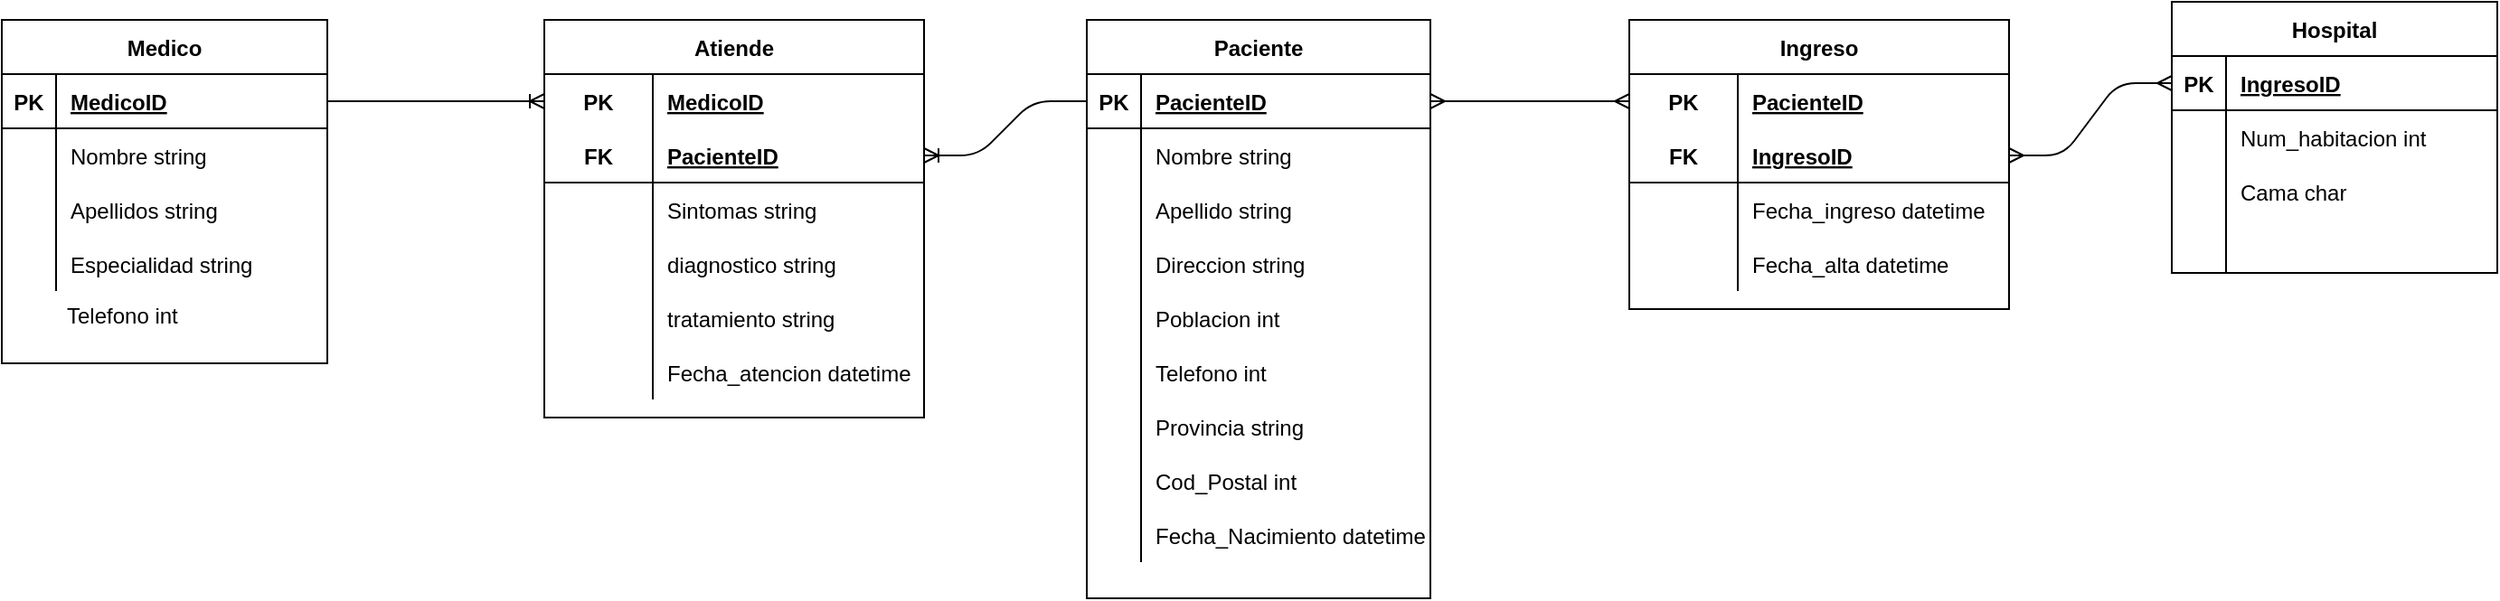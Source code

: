 <mxfile version="14.4.4" type="github"><diagram id="jFf_gYZFzbwqGuOWWmYd" name="Página-1"><mxGraphModel dx="1888" dy="587" grid="1" gridSize="10" guides="1" tooltips="1" connect="1" arrows="1" fold="1" page="1" pageScale="1" pageWidth="850" pageHeight="1100" math="0" shadow="0"><root><mxCell id="0"/><mxCell id="1" parent="0"/><mxCell id="Afptl5BYER-yuFFdhnWf-1" value="Medico" style="shape=table;startSize=30;container=1;collapsible=1;childLayout=tableLayout;fixedRows=1;rowLines=0;fontStyle=1;align=center;resizeLast=1;" vertex="1" parent="1"><mxGeometry x="-50" y="100" width="180" height="190" as="geometry"/></mxCell><mxCell id="Afptl5BYER-yuFFdhnWf-2" value="" style="shape=partialRectangle;collapsible=0;dropTarget=0;pointerEvents=0;fillColor=none;top=0;left=0;bottom=1;right=0;points=[[0,0.5],[1,0.5]];portConstraint=eastwest;" vertex="1" parent="Afptl5BYER-yuFFdhnWf-1"><mxGeometry y="30" width="180" height="30" as="geometry"/></mxCell><mxCell id="Afptl5BYER-yuFFdhnWf-3" value="PK" style="shape=partialRectangle;connectable=0;fillColor=none;top=0;left=0;bottom=0;right=0;fontStyle=1;overflow=hidden;" vertex="1" parent="Afptl5BYER-yuFFdhnWf-2"><mxGeometry width="30" height="30" as="geometry"/></mxCell><mxCell id="Afptl5BYER-yuFFdhnWf-4" value="MedicoID" style="shape=partialRectangle;connectable=0;fillColor=none;top=0;left=0;bottom=0;right=0;align=left;spacingLeft=6;fontStyle=5;overflow=hidden;" vertex="1" parent="Afptl5BYER-yuFFdhnWf-2"><mxGeometry x="30" width="150" height="30" as="geometry"/></mxCell><mxCell id="Afptl5BYER-yuFFdhnWf-5" value="" style="shape=partialRectangle;collapsible=0;dropTarget=0;pointerEvents=0;fillColor=none;top=0;left=0;bottom=0;right=0;points=[[0,0.5],[1,0.5]];portConstraint=eastwest;" vertex="1" parent="Afptl5BYER-yuFFdhnWf-1"><mxGeometry y="60" width="180" height="30" as="geometry"/></mxCell><mxCell id="Afptl5BYER-yuFFdhnWf-6" value="" style="shape=partialRectangle;connectable=0;fillColor=none;top=0;left=0;bottom=0;right=0;editable=1;overflow=hidden;" vertex="1" parent="Afptl5BYER-yuFFdhnWf-5"><mxGeometry width="30" height="30" as="geometry"/></mxCell><mxCell id="Afptl5BYER-yuFFdhnWf-7" value="Nombre string" style="shape=partialRectangle;connectable=0;fillColor=none;top=0;left=0;bottom=0;right=0;align=left;spacingLeft=6;overflow=hidden;" vertex="1" parent="Afptl5BYER-yuFFdhnWf-5"><mxGeometry x="30" width="150" height="30" as="geometry"/></mxCell><mxCell id="Afptl5BYER-yuFFdhnWf-8" value="" style="shape=partialRectangle;collapsible=0;dropTarget=0;pointerEvents=0;fillColor=none;top=0;left=0;bottom=0;right=0;points=[[0,0.5],[1,0.5]];portConstraint=eastwest;" vertex="1" parent="Afptl5BYER-yuFFdhnWf-1"><mxGeometry y="90" width="180" height="30" as="geometry"/></mxCell><mxCell id="Afptl5BYER-yuFFdhnWf-9" value="" style="shape=partialRectangle;connectable=0;fillColor=none;top=0;left=0;bottom=0;right=0;editable=1;overflow=hidden;" vertex="1" parent="Afptl5BYER-yuFFdhnWf-8"><mxGeometry width="30" height="30" as="geometry"/></mxCell><mxCell id="Afptl5BYER-yuFFdhnWf-10" value="Apellidos string" style="shape=partialRectangle;connectable=0;fillColor=none;top=0;left=0;bottom=0;right=0;align=left;spacingLeft=6;overflow=hidden;" vertex="1" parent="Afptl5BYER-yuFFdhnWf-8"><mxGeometry x="30" width="150" height="30" as="geometry"/></mxCell><mxCell id="Afptl5BYER-yuFFdhnWf-11" value="" style="shape=partialRectangle;collapsible=0;dropTarget=0;pointerEvents=0;fillColor=none;top=0;left=0;bottom=0;right=0;points=[[0,0.5],[1,0.5]];portConstraint=eastwest;" vertex="1" parent="Afptl5BYER-yuFFdhnWf-1"><mxGeometry y="120" width="180" height="30" as="geometry"/></mxCell><mxCell id="Afptl5BYER-yuFFdhnWf-12" value="" style="shape=partialRectangle;connectable=0;fillColor=none;top=0;left=0;bottom=0;right=0;editable=1;overflow=hidden;" vertex="1" parent="Afptl5BYER-yuFFdhnWf-11"><mxGeometry width="30" height="30" as="geometry"/></mxCell><mxCell id="Afptl5BYER-yuFFdhnWf-13" value="Especialidad string" style="shape=partialRectangle;connectable=0;fillColor=none;top=0;left=0;bottom=0;right=0;align=left;spacingLeft=6;overflow=hidden;" vertex="1" parent="Afptl5BYER-yuFFdhnWf-11"><mxGeometry x="30" width="150" height="30" as="geometry"/></mxCell><mxCell id="Afptl5BYER-yuFFdhnWf-14" value="Telefono int" style="text;strokeColor=none;fillColor=none;spacingLeft=4;spacingRight=4;overflow=hidden;rotatable=0;points=[[0,0.5],[1,0.5]];portConstraint=eastwest;fontSize=12;" vertex="1" parent="1"><mxGeometry x="-20" y="250" width="100" height="30" as="geometry"/></mxCell><mxCell id="Afptl5BYER-yuFFdhnWf-15" value="Atiende" style="shape=table;startSize=30;container=1;collapsible=1;childLayout=tableLayout;fixedRows=1;rowLines=0;fontStyle=1;align=center;resizeLast=1;" vertex="1" parent="1"><mxGeometry x="250" y="100" width="210" height="220" as="geometry"/></mxCell><mxCell id="Afptl5BYER-yuFFdhnWf-16" value="" style="shape=partialRectangle;collapsible=0;dropTarget=0;pointerEvents=0;fillColor=none;top=0;left=0;bottom=0;right=0;points=[[0,0.5],[1,0.5]];portConstraint=eastwest;" vertex="1" parent="Afptl5BYER-yuFFdhnWf-15"><mxGeometry y="30" width="210" height="30" as="geometry"/></mxCell><mxCell id="Afptl5BYER-yuFFdhnWf-17" value="PK" style="shape=partialRectangle;connectable=0;fillColor=none;top=0;left=0;bottom=0;right=0;fontStyle=1;overflow=hidden;" vertex="1" parent="Afptl5BYER-yuFFdhnWf-16"><mxGeometry width="60" height="30" as="geometry"/></mxCell><mxCell id="Afptl5BYER-yuFFdhnWf-18" value="MedicoID" style="shape=partialRectangle;connectable=0;fillColor=none;top=0;left=0;bottom=0;right=0;align=left;spacingLeft=6;fontStyle=5;overflow=hidden;" vertex="1" parent="Afptl5BYER-yuFFdhnWf-16"><mxGeometry x="60" width="150" height="30" as="geometry"/></mxCell><mxCell id="Afptl5BYER-yuFFdhnWf-19" value="" style="shape=partialRectangle;collapsible=0;dropTarget=0;pointerEvents=0;fillColor=none;top=0;left=0;bottom=1;right=0;points=[[0,0.5],[1,0.5]];portConstraint=eastwest;" vertex="1" parent="Afptl5BYER-yuFFdhnWf-15"><mxGeometry y="60" width="210" height="30" as="geometry"/></mxCell><mxCell id="Afptl5BYER-yuFFdhnWf-20" value="FK" style="shape=partialRectangle;connectable=0;fillColor=none;top=0;left=0;bottom=0;right=0;fontStyle=1;overflow=hidden;" vertex="1" parent="Afptl5BYER-yuFFdhnWf-19"><mxGeometry width="60" height="30" as="geometry"/></mxCell><mxCell id="Afptl5BYER-yuFFdhnWf-21" value="PacienteID" style="shape=partialRectangle;connectable=0;fillColor=none;top=0;left=0;bottom=0;right=0;align=left;spacingLeft=6;fontStyle=5;overflow=hidden;" vertex="1" parent="Afptl5BYER-yuFFdhnWf-19"><mxGeometry x="60" width="150" height="30" as="geometry"/></mxCell><mxCell id="Afptl5BYER-yuFFdhnWf-22" value="" style="shape=partialRectangle;collapsible=0;dropTarget=0;pointerEvents=0;fillColor=none;top=0;left=0;bottom=0;right=0;points=[[0,0.5],[1,0.5]];portConstraint=eastwest;" vertex="1" parent="Afptl5BYER-yuFFdhnWf-15"><mxGeometry y="90" width="210" height="30" as="geometry"/></mxCell><mxCell id="Afptl5BYER-yuFFdhnWf-23" value="" style="shape=partialRectangle;connectable=0;fillColor=none;top=0;left=0;bottom=0;right=0;editable=1;overflow=hidden;" vertex="1" parent="Afptl5BYER-yuFFdhnWf-22"><mxGeometry width="60" height="30" as="geometry"/></mxCell><mxCell id="Afptl5BYER-yuFFdhnWf-24" value="Sintomas string" style="shape=partialRectangle;connectable=0;fillColor=none;top=0;left=0;bottom=0;right=0;align=left;spacingLeft=6;overflow=hidden;" vertex="1" parent="Afptl5BYER-yuFFdhnWf-22"><mxGeometry x="60" width="150" height="30" as="geometry"/></mxCell><mxCell id="Afptl5BYER-yuFFdhnWf-25" value="" style="shape=partialRectangle;collapsible=0;dropTarget=0;pointerEvents=0;fillColor=none;top=0;left=0;bottom=0;right=0;points=[[0,0.5],[1,0.5]];portConstraint=eastwest;" vertex="1" parent="Afptl5BYER-yuFFdhnWf-15"><mxGeometry y="120" width="210" height="30" as="geometry"/></mxCell><mxCell id="Afptl5BYER-yuFFdhnWf-26" value="" style="shape=partialRectangle;connectable=0;fillColor=none;top=0;left=0;bottom=0;right=0;editable=1;overflow=hidden;" vertex="1" parent="Afptl5BYER-yuFFdhnWf-25"><mxGeometry width="60" height="30" as="geometry"/></mxCell><mxCell id="Afptl5BYER-yuFFdhnWf-27" value="diagnostico string" style="shape=partialRectangle;connectable=0;fillColor=none;top=0;left=0;bottom=0;right=0;align=left;spacingLeft=6;overflow=hidden;" vertex="1" parent="Afptl5BYER-yuFFdhnWf-25"><mxGeometry x="60" width="150" height="30" as="geometry"/></mxCell><mxCell id="Afptl5BYER-yuFFdhnWf-30" value="" style="shape=partialRectangle;collapsible=0;dropTarget=0;pointerEvents=0;fillColor=none;top=0;left=0;bottom=0;right=0;points=[[0,0.5],[1,0.5]];portConstraint=eastwest;" vertex="1" parent="Afptl5BYER-yuFFdhnWf-15"><mxGeometry y="150" width="210" height="30" as="geometry"/></mxCell><mxCell id="Afptl5BYER-yuFFdhnWf-31" value="" style="shape=partialRectangle;connectable=0;fillColor=none;top=0;left=0;bottom=0;right=0;editable=1;overflow=hidden;" vertex="1" parent="Afptl5BYER-yuFFdhnWf-30"><mxGeometry width="60" height="30" as="geometry"/></mxCell><mxCell id="Afptl5BYER-yuFFdhnWf-32" value="tratamiento string" style="shape=partialRectangle;connectable=0;fillColor=none;top=0;left=0;bottom=0;right=0;align=left;spacingLeft=6;overflow=hidden;" vertex="1" parent="Afptl5BYER-yuFFdhnWf-30"><mxGeometry x="60" width="150" height="30" as="geometry"/></mxCell><mxCell id="Afptl5BYER-yuFFdhnWf-34" value="" style="shape=partialRectangle;collapsible=0;dropTarget=0;pointerEvents=0;fillColor=none;top=0;left=0;bottom=0;right=0;points=[[0,0.5],[1,0.5]];portConstraint=eastwest;" vertex="1" parent="Afptl5BYER-yuFFdhnWf-15"><mxGeometry y="180" width="210" height="30" as="geometry"/></mxCell><mxCell id="Afptl5BYER-yuFFdhnWf-35" value="" style="shape=partialRectangle;connectable=0;fillColor=none;top=0;left=0;bottom=0;right=0;editable=1;overflow=hidden;" vertex="1" parent="Afptl5BYER-yuFFdhnWf-34"><mxGeometry width="60" height="30" as="geometry"/></mxCell><mxCell id="Afptl5BYER-yuFFdhnWf-36" value="Fecha_atencion datetime" style="shape=partialRectangle;connectable=0;fillColor=none;top=0;left=0;bottom=0;right=0;align=left;spacingLeft=6;overflow=hidden;" vertex="1" parent="Afptl5BYER-yuFFdhnWf-34"><mxGeometry x="60" width="150" height="30" as="geometry"/></mxCell><mxCell id="Afptl5BYER-yuFFdhnWf-37" value="Paciente" style="shape=table;startSize=30;container=1;collapsible=1;childLayout=tableLayout;fixedRows=1;rowLines=0;fontStyle=1;align=center;resizeLast=1;" vertex="1" parent="1"><mxGeometry x="550" y="100" width="190" height="320" as="geometry"/></mxCell><mxCell id="Afptl5BYER-yuFFdhnWf-38" value="" style="shape=partialRectangle;collapsible=0;dropTarget=0;pointerEvents=0;fillColor=none;top=0;left=0;bottom=1;right=0;points=[[0,0.5],[1,0.5]];portConstraint=eastwest;" vertex="1" parent="Afptl5BYER-yuFFdhnWf-37"><mxGeometry y="30" width="190" height="30" as="geometry"/></mxCell><mxCell id="Afptl5BYER-yuFFdhnWf-39" value="PK" style="shape=partialRectangle;connectable=0;fillColor=none;top=0;left=0;bottom=0;right=0;fontStyle=1;overflow=hidden;" vertex="1" parent="Afptl5BYER-yuFFdhnWf-38"><mxGeometry width="30" height="30" as="geometry"/></mxCell><mxCell id="Afptl5BYER-yuFFdhnWf-40" value="PacienteID" style="shape=partialRectangle;connectable=0;fillColor=none;top=0;left=0;bottom=0;right=0;align=left;spacingLeft=6;fontStyle=5;overflow=hidden;" vertex="1" parent="Afptl5BYER-yuFFdhnWf-38"><mxGeometry x="30" width="160" height="30" as="geometry"/></mxCell><mxCell id="Afptl5BYER-yuFFdhnWf-41" value="" style="shape=partialRectangle;collapsible=0;dropTarget=0;pointerEvents=0;fillColor=none;top=0;left=0;bottom=0;right=0;points=[[0,0.5],[1,0.5]];portConstraint=eastwest;" vertex="1" parent="Afptl5BYER-yuFFdhnWf-37"><mxGeometry y="60" width="190" height="30" as="geometry"/></mxCell><mxCell id="Afptl5BYER-yuFFdhnWf-42" value="" style="shape=partialRectangle;connectable=0;fillColor=none;top=0;left=0;bottom=0;right=0;editable=1;overflow=hidden;" vertex="1" parent="Afptl5BYER-yuFFdhnWf-41"><mxGeometry width="30" height="30" as="geometry"/></mxCell><mxCell id="Afptl5BYER-yuFFdhnWf-43" value="Nombre string" style="shape=partialRectangle;connectable=0;fillColor=none;top=0;left=0;bottom=0;right=0;align=left;spacingLeft=6;overflow=hidden;" vertex="1" parent="Afptl5BYER-yuFFdhnWf-41"><mxGeometry x="30" width="160" height="30" as="geometry"/></mxCell><mxCell id="Afptl5BYER-yuFFdhnWf-44" value="" style="shape=partialRectangle;collapsible=0;dropTarget=0;pointerEvents=0;fillColor=none;top=0;left=0;bottom=0;right=0;points=[[0,0.5],[1,0.5]];portConstraint=eastwest;" vertex="1" parent="Afptl5BYER-yuFFdhnWf-37"><mxGeometry y="90" width="190" height="30" as="geometry"/></mxCell><mxCell id="Afptl5BYER-yuFFdhnWf-45" value="" style="shape=partialRectangle;connectable=0;fillColor=none;top=0;left=0;bottom=0;right=0;editable=1;overflow=hidden;" vertex="1" parent="Afptl5BYER-yuFFdhnWf-44"><mxGeometry width="30" height="30" as="geometry"/></mxCell><mxCell id="Afptl5BYER-yuFFdhnWf-46" value="Apellido string" style="shape=partialRectangle;connectable=0;fillColor=none;top=0;left=0;bottom=0;right=0;align=left;spacingLeft=6;overflow=hidden;" vertex="1" parent="Afptl5BYER-yuFFdhnWf-44"><mxGeometry x="30" width="160" height="30" as="geometry"/></mxCell><mxCell id="Afptl5BYER-yuFFdhnWf-47" value="" style="shape=partialRectangle;collapsible=0;dropTarget=0;pointerEvents=0;fillColor=none;top=0;left=0;bottom=0;right=0;points=[[0,0.5],[1,0.5]];portConstraint=eastwest;" vertex="1" parent="Afptl5BYER-yuFFdhnWf-37"><mxGeometry y="120" width="190" height="30" as="geometry"/></mxCell><mxCell id="Afptl5BYER-yuFFdhnWf-48" value="" style="shape=partialRectangle;connectable=0;fillColor=none;top=0;left=0;bottom=0;right=0;editable=1;overflow=hidden;" vertex="1" parent="Afptl5BYER-yuFFdhnWf-47"><mxGeometry width="30" height="30" as="geometry"/></mxCell><mxCell id="Afptl5BYER-yuFFdhnWf-49" value="Direccion string" style="shape=partialRectangle;connectable=0;fillColor=none;top=0;left=0;bottom=0;right=0;align=left;spacingLeft=6;overflow=hidden;" vertex="1" parent="Afptl5BYER-yuFFdhnWf-47"><mxGeometry x="30" width="160" height="30" as="geometry"/></mxCell><mxCell id="Afptl5BYER-yuFFdhnWf-51" value="" style="shape=partialRectangle;collapsible=0;dropTarget=0;pointerEvents=0;fillColor=none;top=0;left=0;bottom=0;right=0;points=[[0,0.5],[1,0.5]];portConstraint=eastwest;" vertex="1" parent="Afptl5BYER-yuFFdhnWf-37"><mxGeometry y="150" width="190" height="30" as="geometry"/></mxCell><mxCell id="Afptl5BYER-yuFFdhnWf-52" value="" style="shape=partialRectangle;connectable=0;fillColor=none;top=0;left=0;bottom=0;right=0;editable=1;overflow=hidden;" vertex="1" parent="Afptl5BYER-yuFFdhnWf-51"><mxGeometry width="30" height="30" as="geometry"/></mxCell><mxCell id="Afptl5BYER-yuFFdhnWf-53" value="Poblacion int" style="shape=partialRectangle;connectable=0;fillColor=none;top=0;left=0;bottom=0;right=0;align=left;spacingLeft=6;overflow=hidden;" vertex="1" parent="Afptl5BYER-yuFFdhnWf-51"><mxGeometry x="30" width="160" height="30" as="geometry"/></mxCell><mxCell id="Afptl5BYER-yuFFdhnWf-55" value="" style="shape=partialRectangle;collapsible=0;dropTarget=0;pointerEvents=0;fillColor=none;top=0;left=0;bottom=0;right=0;points=[[0,0.5],[1,0.5]];portConstraint=eastwest;" vertex="1" parent="Afptl5BYER-yuFFdhnWf-37"><mxGeometry y="180" width="190" height="30" as="geometry"/></mxCell><mxCell id="Afptl5BYER-yuFFdhnWf-56" value="" style="shape=partialRectangle;connectable=0;fillColor=none;top=0;left=0;bottom=0;right=0;editable=1;overflow=hidden;" vertex="1" parent="Afptl5BYER-yuFFdhnWf-55"><mxGeometry width="30" height="30" as="geometry"/></mxCell><mxCell id="Afptl5BYER-yuFFdhnWf-57" value="Telefono int" style="shape=partialRectangle;connectable=0;fillColor=none;top=0;left=0;bottom=0;right=0;align=left;spacingLeft=6;overflow=hidden;" vertex="1" parent="Afptl5BYER-yuFFdhnWf-55"><mxGeometry x="30" width="160" height="30" as="geometry"/></mxCell><mxCell id="Afptl5BYER-yuFFdhnWf-59" value="" style="shape=partialRectangle;collapsible=0;dropTarget=0;pointerEvents=0;fillColor=none;top=0;left=0;bottom=0;right=0;points=[[0,0.5],[1,0.5]];portConstraint=eastwest;" vertex="1" parent="Afptl5BYER-yuFFdhnWf-37"><mxGeometry y="210" width="190" height="30" as="geometry"/></mxCell><mxCell id="Afptl5BYER-yuFFdhnWf-60" value="" style="shape=partialRectangle;connectable=0;fillColor=none;top=0;left=0;bottom=0;right=0;editable=1;overflow=hidden;" vertex="1" parent="Afptl5BYER-yuFFdhnWf-59"><mxGeometry width="30" height="30" as="geometry"/></mxCell><mxCell id="Afptl5BYER-yuFFdhnWf-61" value="Provincia string" style="shape=partialRectangle;connectable=0;fillColor=none;top=0;left=0;bottom=0;right=0;align=left;spacingLeft=6;overflow=hidden;" vertex="1" parent="Afptl5BYER-yuFFdhnWf-59"><mxGeometry x="30" width="160" height="30" as="geometry"/></mxCell><mxCell id="Afptl5BYER-yuFFdhnWf-63" value="" style="shape=partialRectangle;collapsible=0;dropTarget=0;pointerEvents=0;fillColor=none;top=0;left=0;bottom=0;right=0;points=[[0,0.5],[1,0.5]];portConstraint=eastwest;" vertex="1" parent="Afptl5BYER-yuFFdhnWf-37"><mxGeometry y="240" width="190" height="30" as="geometry"/></mxCell><mxCell id="Afptl5BYER-yuFFdhnWf-64" value="" style="shape=partialRectangle;connectable=0;fillColor=none;top=0;left=0;bottom=0;right=0;editable=1;overflow=hidden;" vertex="1" parent="Afptl5BYER-yuFFdhnWf-63"><mxGeometry width="30" height="30" as="geometry"/></mxCell><mxCell id="Afptl5BYER-yuFFdhnWf-65" value="Cod_Postal int" style="shape=partialRectangle;connectable=0;fillColor=none;top=0;left=0;bottom=0;right=0;align=left;spacingLeft=6;overflow=hidden;" vertex="1" parent="Afptl5BYER-yuFFdhnWf-63"><mxGeometry x="30" width="160" height="30" as="geometry"/></mxCell><mxCell id="Afptl5BYER-yuFFdhnWf-67" value="" style="shape=partialRectangle;collapsible=0;dropTarget=0;pointerEvents=0;fillColor=none;top=0;left=0;bottom=0;right=0;points=[[0,0.5],[1,0.5]];portConstraint=eastwest;" vertex="1" parent="Afptl5BYER-yuFFdhnWf-37"><mxGeometry y="270" width="190" height="30" as="geometry"/></mxCell><mxCell id="Afptl5BYER-yuFFdhnWf-68" value="" style="shape=partialRectangle;connectable=0;fillColor=none;top=0;left=0;bottom=0;right=0;editable=1;overflow=hidden;" vertex="1" parent="Afptl5BYER-yuFFdhnWf-67"><mxGeometry width="30" height="30" as="geometry"/></mxCell><mxCell id="Afptl5BYER-yuFFdhnWf-69" value="Fecha_Nacimiento datetime" style="shape=partialRectangle;connectable=0;fillColor=none;top=0;left=0;bottom=0;right=0;align=left;spacingLeft=6;overflow=hidden;" vertex="1" parent="Afptl5BYER-yuFFdhnWf-67"><mxGeometry x="30" width="160" height="30" as="geometry"/></mxCell><mxCell id="Afptl5BYER-yuFFdhnWf-70" value="" style="edgeStyle=entityRelationEdgeStyle;fontSize=12;html=1;endArrow=ERoneToMany;" edge="1" parent="1" source="Afptl5BYER-yuFFdhnWf-2" target="Afptl5BYER-yuFFdhnWf-16"><mxGeometry width="100" height="100" relative="1" as="geometry"><mxPoint x="370" y="350" as="sourcePoint"/><mxPoint x="470" y="250" as="targetPoint"/></mxGeometry></mxCell><mxCell id="Afptl5BYER-yuFFdhnWf-71" value="" style="edgeStyle=entityRelationEdgeStyle;fontSize=12;html=1;endArrow=ERoneToMany;" edge="1" parent="1" source="Afptl5BYER-yuFFdhnWf-38" target="Afptl5BYER-yuFFdhnWf-19"><mxGeometry width="100" height="100" relative="1" as="geometry"><mxPoint x="370" y="350" as="sourcePoint"/><mxPoint x="470" y="250" as="targetPoint"/></mxGeometry></mxCell><mxCell id="Afptl5BYER-yuFFdhnWf-73" value="Ingreso" style="shape=table;startSize=30;container=1;collapsible=1;childLayout=tableLayout;fixedRows=1;rowLines=0;fontStyle=1;align=center;resizeLast=1;" vertex="1" parent="1"><mxGeometry x="850" y="100" width="210" height="160" as="geometry"/></mxCell><mxCell id="Afptl5BYER-yuFFdhnWf-74" value="" style="shape=partialRectangle;collapsible=0;dropTarget=0;pointerEvents=0;fillColor=none;top=0;left=0;bottom=0;right=0;points=[[0,0.5],[1,0.5]];portConstraint=eastwest;" vertex="1" parent="Afptl5BYER-yuFFdhnWf-73"><mxGeometry y="30" width="210" height="30" as="geometry"/></mxCell><mxCell id="Afptl5BYER-yuFFdhnWf-75" value="PK" style="shape=partialRectangle;connectable=0;fillColor=none;top=0;left=0;bottom=0;right=0;fontStyle=1;overflow=hidden;" vertex="1" parent="Afptl5BYER-yuFFdhnWf-74"><mxGeometry width="60" height="30" as="geometry"/></mxCell><mxCell id="Afptl5BYER-yuFFdhnWf-76" value="PacienteID" style="shape=partialRectangle;connectable=0;fillColor=none;top=0;left=0;bottom=0;right=0;align=left;spacingLeft=6;fontStyle=5;overflow=hidden;" vertex="1" parent="Afptl5BYER-yuFFdhnWf-74"><mxGeometry x="60" width="150" height="30" as="geometry"/></mxCell><mxCell id="Afptl5BYER-yuFFdhnWf-77" value="" style="shape=partialRectangle;collapsible=0;dropTarget=0;pointerEvents=0;fillColor=none;top=0;left=0;bottom=1;right=0;points=[[0,0.5],[1,0.5]];portConstraint=eastwest;" vertex="1" parent="Afptl5BYER-yuFFdhnWf-73"><mxGeometry y="60" width="210" height="30" as="geometry"/></mxCell><mxCell id="Afptl5BYER-yuFFdhnWf-78" value="FK" style="shape=partialRectangle;connectable=0;fillColor=none;top=0;left=0;bottom=0;right=0;fontStyle=1;overflow=hidden;" vertex="1" parent="Afptl5BYER-yuFFdhnWf-77"><mxGeometry width="60" height="30" as="geometry"/></mxCell><mxCell id="Afptl5BYER-yuFFdhnWf-79" value="IngresoID" style="shape=partialRectangle;connectable=0;fillColor=none;top=0;left=0;bottom=0;right=0;align=left;spacingLeft=6;fontStyle=5;overflow=hidden;" vertex="1" parent="Afptl5BYER-yuFFdhnWf-77"><mxGeometry x="60" width="150" height="30" as="geometry"/></mxCell><mxCell id="Afptl5BYER-yuFFdhnWf-80" value="" style="shape=partialRectangle;collapsible=0;dropTarget=0;pointerEvents=0;fillColor=none;top=0;left=0;bottom=0;right=0;points=[[0,0.5],[1,0.5]];portConstraint=eastwest;" vertex="1" parent="Afptl5BYER-yuFFdhnWf-73"><mxGeometry y="90" width="210" height="30" as="geometry"/></mxCell><mxCell id="Afptl5BYER-yuFFdhnWf-81" value="" style="shape=partialRectangle;connectable=0;fillColor=none;top=0;left=0;bottom=0;right=0;editable=1;overflow=hidden;" vertex="1" parent="Afptl5BYER-yuFFdhnWf-80"><mxGeometry width="60" height="30" as="geometry"/></mxCell><mxCell id="Afptl5BYER-yuFFdhnWf-82" value="Fecha_ingreso datetime" style="shape=partialRectangle;connectable=0;fillColor=none;top=0;left=0;bottom=0;right=0;align=left;spacingLeft=6;overflow=hidden;" vertex="1" parent="Afptl5BYER-yuFFdhnWf-80"><mxGeometry x="60" width="150" height="30" as="geometry"/></mxCell><mxCell id="Afptl5BYER-yuFFdhnWf-83" value="" style="shape=partialRectangle;collapsible=0;dropTarget=0;pointerEvents=0;fillColor=none;top=0;left=0;bottom=0;right=0;points=[[0,0.5],[1,0.5]];portConstraint=eastwest;" vertex="1" parent="Afptl5BYER-yuFFdhnWf-73"><mxGeometry y="120" width="210" height="30" as="geometry"/></mxCell><mxCell id="Afptl5BYER-yuFFdhnWf-84" value="" style="shape=partialRectangle;connectable=0;fillColor=none;top=0;left=0;bottom=0;right=0;editable=1;overflow=hidden;" vertex="1" parent="Afptl5BYER-yuFFdhnWf-83"><mxGeometry width="60" height="30" as="geometry"/></mxCell><mxCell id="Afptl5BYER-yuFFdhnWf-85" value="Fecha_alta datetime" style="shape=partialRectangle;connectable=0;fillColor=none;top=0;left=0;bottom=0;right=0;align=left;spacingLeft=6;overflow=hidden;" vertex="1" parent="Afptl5BYER-yuFFdhnWf-83"><mxGeometry x="60" width="150" height="30" as="geometry"/></mxCell><mxCell id="Afptl5BYER-yuFFdhnWf-86" value="Hospital" style="shape=table;startSize=30;container=1;collapsible=1;childLayout=tableLayout;fixedRows=1;rowLines=0;fontStyle=1;align=center;resizeLast=1;" vertex="1" parent="1"><mxGeometry x="1150" y="90" width="180" height="150" as="geometry"/></mxCell><mxCell id="Afptl5BYER-yuFFdhnWf-87" value="" style="shape=partialRectangle;collapsible=0;dropTarget=0;pointerEvents=0;fillColor=none;top=0;left=0;bottom=1;right=0;points=[[0,0.5],[1,0.5]];portConstraint=eastwest;" vertex="1" parent="Afptl5BYER-yuFFdhnWf-86"><mxGeometry y="30" width="180" height="30" as="geometry"/></mxCell><mxCell id="Afptl5BYER-yuFFdhnWf-88" value="PK" style="shape=partialRectangle;connectable=0;fillColor=none;top=0;left=0;bottom=0;right=0;fontStyle=1;overflow=hidden;" vertex="1" parent="Afptl5BYER-yuFFdhnWf-87"><mxGeometry width="30" height="30" as="geometry"/></mxCell><mxCell id="Afptl5BYER-yuFFdhnWf-89" value="IngresoID" style="shape=partialRectangle;connectable=0;fillColor=none;top=0;left=0;bottom=0;right=0;align=left;spacingLeft=6;fontStyle=5;overflow=hidden;" vertex="1" parent="Afptl5BYER-yuFFdhnWf-87"><mxGeometry x="30" width="150" height="30" as="geometry"/></mxCell><mxCell id="Afptl5BYER-yuFFdhnWf-90" value="" style="shape=partialRectangle;collapsible=0;dropTarget=0;pointerEvents=0;fillColor=none;top=0;left=0;bottom=0;right=0;points=[[0,0.5],[1,0.5]];portConstraint=eastwest;" vertex="1" parent="Afptl5BYER-yuFFdhnWf-86"><mxGeometry y="60" width="180" height="30" as="geometry"/></mxCell><mxCell id="Afptl5BYER-yuFFdhnWf-91" value="" style="shape=partialRectangle;connectable=0;fillColor=none;top=0;left=0;bottom=0;right=0;editable=1;overflow=hidden;" vertex="1" parent="Afptl5BYER-yuFFdhnWf-90"><mxGeometry width="30" height="30" as="geometry"/></mxCell><mxCell id="Afptl5BYER-yuFFdhnWf-92" value="Num_habitacion int" style="shape=partialRectangle;connectable=0;fillColor=none;top=0;left=0;bottom=0;right=0;align=left;spacingLeft=6;overflow=hidden;" vertex="1" parent="Afptl5BYER-yuFFdhnWf-90"><mxGeometry x="30" width="150" height="30" as="geometry"/></mxCell><mxCell id="Afptl5BYER-yuFFdhnWf-93" value="" style="shape=partialRectangle;collapsible=0;dropTarget=0;pointerEvents=0;fillColor=none;top=0;left=0;bottom=0;right=0;points=[[0,0.5],[1,0.5]];portConstraint=eastwest;" vertex="1" parent="Afptl5BYER-yuFFdhnWf-86"><mxGeometry y="90" width="180" height="30" as="geometry"/></mxCell><mxCell id="Afptl5BYER-yuFFdhnWf-94" value="" style="shape=partialRectangle;connectable=0;fillColor=none;top=0;left=0;bottom=0;right=0;editable=1;overflow=hidden;" vertex="1" parent="Afptl5BYER-yuFFdhnWf-93"><mxGeometry width="30" height="30" as="geometry"/></mxCell><mxCell id="Afptl5BYER-yuFFdhnWf-95" value="Cama char" style="shape=partialRectangle;connectable=0;fillColor=none;top=0;left=0;bottom=0;right=0;align=left;spacingLeft=6;overflow=hidden;" vertex="1" parent="Afptl5BYER-yuFFdhnWf-93"><mxGeometry x="30" width="150" height="30" as="geometry"/></mxCell><mxCell id="Afptl5BYER-yuFFdhnWf-96" value="" style="shape=partialRectangle;collapsible=0;dropTarget=0;pointerEvents=0;fillColor=none;top=0;left=0;bottom=0;right=0;points=[[0,0.5],[1,0.5]];portConstraint=eastwest;" vertex="1" parent="Afptl5BYER-yuFFdhnWf-86"><mxGeometry y="120" width="180" height="30" as="geometry"/></mxCell><mxCell id="Afptl5BYER-yuFFdhnWf-97" value="" style="shape=partialRectangle;connectable=0;fillColor=none;top=0;left=0;bottom=0;right=0;editable=1;overflow=hidden;" vertex="1" parent="Afptl5BYER-yuFFdhnWf-96"><mxGeometry width="30" height="30" as="geometry"/></mxCell><mxCell id="Afptl5BYER-yuFFdhnWf-98" value="" style="shape=partialRectangle;connectable=0;fillColor=none;top=0;left=0;bottom=0;right=0;align=left;spacingLeft=6;overflow=hidden;" vertex="1" parent="Afptl5BYER-yuFFdhnWf-96"><mxGeometry x="30" width="150" height="30" as="geometry"/></mxCell><mxCell id="Afptl5BYER-yuFFdhnWf-99" value="" style="edgeStyle=entityRelationEdgeStyle;fontSize=12;html=1;endArrow=ERmany;startArrow=ERmany;" edge="1" parent="1" source="Afptl5BYER-yuFFdhnWf-38" target="Afptl5BYER-yuFFdhnWf-74"><mxGeometry width="100" height="100" relative="1" as="geometry"><mxPoint x="800" y="300" as="sourcePoint"/><mxPoint x="900" y="200" as="targetPoint"/></mxGeometry></mxCell><mxCell id="Afptl5BYER-yuFFdhnWf-100" value="" style="edgeStyle=entityRelationEdgeStyle;fontSize=12;html=1;endArrow=ERmany;startArrow=ERmany;" edge="1" parent="1" source="Afptl5BYER-yuFFdhnWf-77" target="Afptl5BYER-yuFFdhnWf-87"><mxGeometry width="100" height="100" relative="1" as="geometry"><mxPoint x="800" y="300" as="sourcePoint"/><mxPoint x="900" y="200" as="targetPoint"/></mxGeometry></mxCell></root></mxGraphModel></diagram></mxfile>